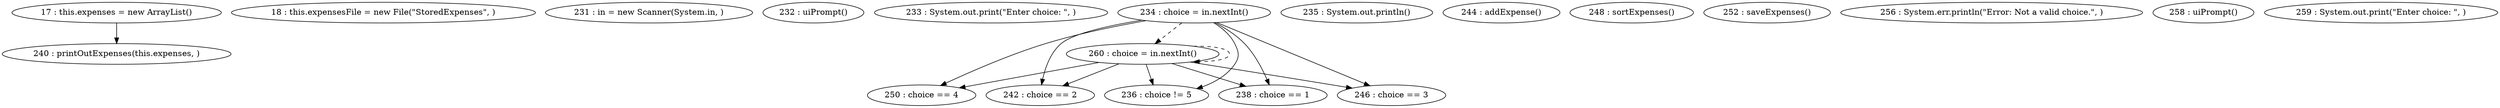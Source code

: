 digraph G {
"17 : this.expenses = new ArrayList()"
"17 : this.expenses = new ArrayList()" -> "240 : printOutExpenses(this.expenses, )"
"18 : this.expensesFile = new File(\"StoredExpenses\", )"
"231 : in = new Scanner(System.in, )"
"232 : uiPrompt()"
"233 : System.out.print(\"Enter choice: \", )"
"234 : choice = in.nextInt()"
"234 : choice = in.nextInt()" -> "250 : choice == 4"
"234 : choice = in.nextInt()" -> "242 : choice == 2"
"234 : choice = in.nextInt()" -> "236 : choice != 5"
"234 : choice = in.nextInt()" -> "238 : choice == 1"
"234 : choice = in.nextInt()" -> "246 : choice == 3"
"234 : choice = in.nextInt()" -> "260 : choice = in.nextInt()" [style=dashed]
"235 : System.out.println()"
"236 : choice != 5"
"238 : choice == 1"
"240 : printOutExpenses(this.expenses, )"
"242 : choice == 2"
"244 : addExpense()"
"246 : choice == 3"
"248 : sortExpenses()"
"250 : choice == 4"
"252 : saveExpenses()"
"256 : System.err.println(\"Error: Not a valid choice.\", )"
"258 : uiPrompt()"
"259 : System.out.print(\"Enter choice: \", )"
"260 : choice = in.nextInt()"
"260 : choice = in.nextInt()" -> "250 : choice == 4"
"260 : choice = in.nextInt()" -> "242 : choice == 2"
"260 : choice = in.nextInt()" -> "238 : choice == 1"
"260 : choice = in.nextInt()" -> "236 : choice != 5"
"260 : choice = in.nextInt()" -> "246 : choice == 3"
"260 : choice = in.nextInt()" -> "260 : choice = in.nextInt()" [style=dashed]
"236 : choice != 5"
}